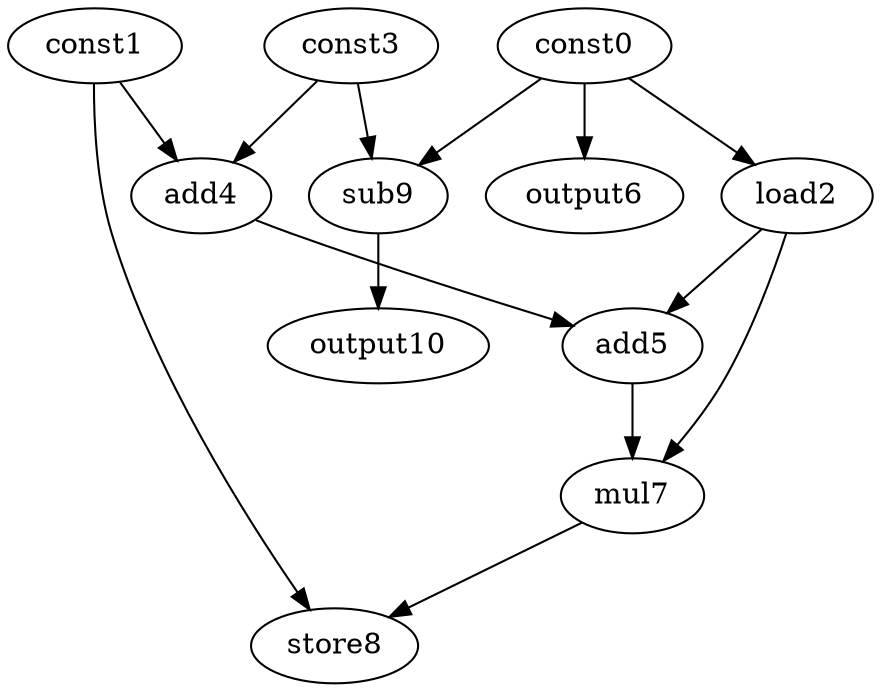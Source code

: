 digraph G { 
const0[opcode=const]; 
const1[opcode=const]; 
load2[opcode=load]; 
const3[opcode=const]; 
add4[opcode=add]; 
add5[opcode=add]; 
output6[opcode=output]; 
mul7[opcode=mul]; 
store8[opcode=store]; 
sub9[opcode=sub]; 
output10[opcode=output]; 
const0->load2[operand=0];
const1->add4[operand=0];
const3->add4[operand=1];
const0->output6[operand=0];
const0->sub9[operand=0];
const3->sub9[operand=1];
load2->add5[operand=0];
add4->add5[operand=1];
sub9->output10[operand=0];
load2->mul7[operand=0];
add5->mul7[operand=1];
const1->store8[operand=0];
mul7->store8[operand=1];
}

